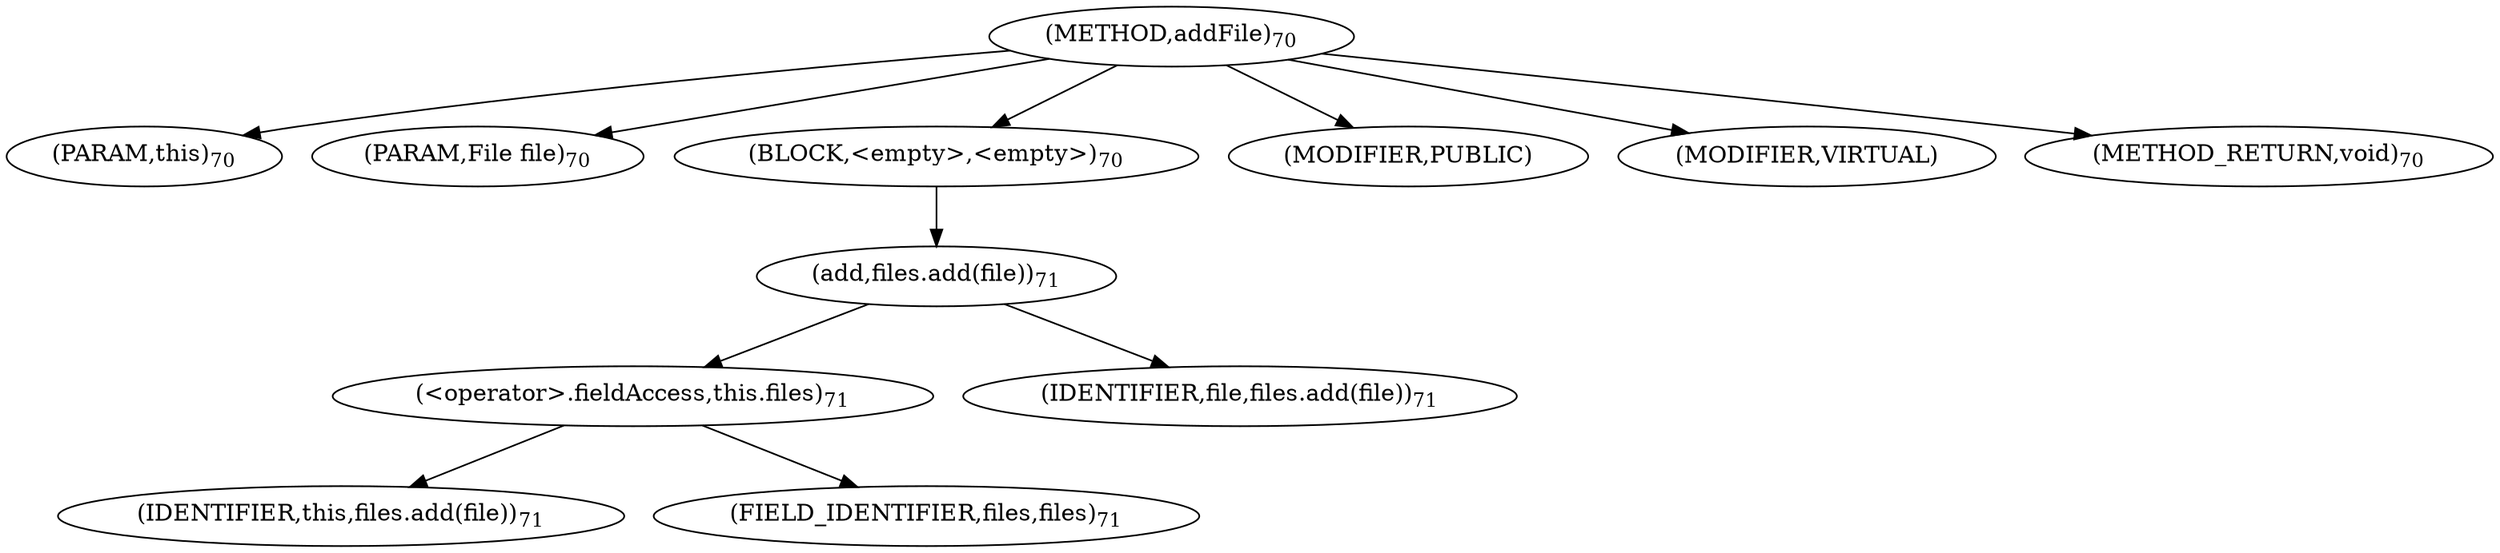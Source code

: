 digraph "addFile" {  
"111" [label = <(METHOD,addFile)<SUB>70</SUB>> ]
"112" [label = <(PARAM,this)<SUB>70</SUB>> ]
"113" [label = <(PARAM,File file)<SUB>70</SUB>> ]
"114" [label = <(BLOCK,&lt;empty&gt;,&lt;empty&gt;)<SUB>70</SUB>> ]
"115" [label = <(add,files.add(file))<SUB>71</SUB>> ]
"116" [label = <(&lt;operator&gt;.fieldAccess,this.files)<SUB>71</SUB>> ]
"117" [label = <(IDENTIFIER,this,files.add(file))<SUB>71</SUB>> ]
"118" [label = <(FIELD_IDENTIFIER,files,files)<SUB>71</SUB>> ]
"119" [label = <(IDENTIFIER,file,files.add(file))<SUB>71</SUB>> ]
"120" [label = <(MODIFIER,PUBLIC)> ]
"121" [label = <(MODIFIER,VIRTUAL)> ]
"122" [label = <(METHOD_RETURN,void)<SUB>70</SUB>> ]
  "111" -> "112" 
  "111" -> "113" 
  "111" -> "114" 
  "111" -> "120" 
  "111" -> "121" 
  "111" -> "122" 
  "114" -> "115" 
  "115" -> "116" 
  "115" -> "119" 
  "116" -> "117" 
  "116" -> "118" 
}
